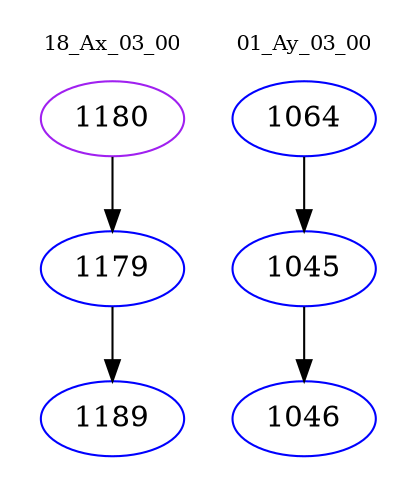 digraph{
subgraph cluster_0 {
color = white
label = "18_Ax_03_00";
fontsize=10;
T0_1180 [label="1180", color="purple"]
T0_1180 -> T0_1179 [color="black"]
T0_1179 [label="1179", color="blue"]
T0_1179 -> T0_1189 [color="black"]
T0_1189 [label="1189", color="blue"]
}
subgraph cluster_1 {
color = white
label = "01_Ay_03_00";
fontsize=10;
T1_1064 [label="1064", color="blue"]
T1_1064 -> T1_1045 [color="black"]
T1_1045 [label="1045", color="blue"]
T1_1045 -> T1_1046 [color="black"]
T1_1046 [label="1046", color="blue"]
}
}
